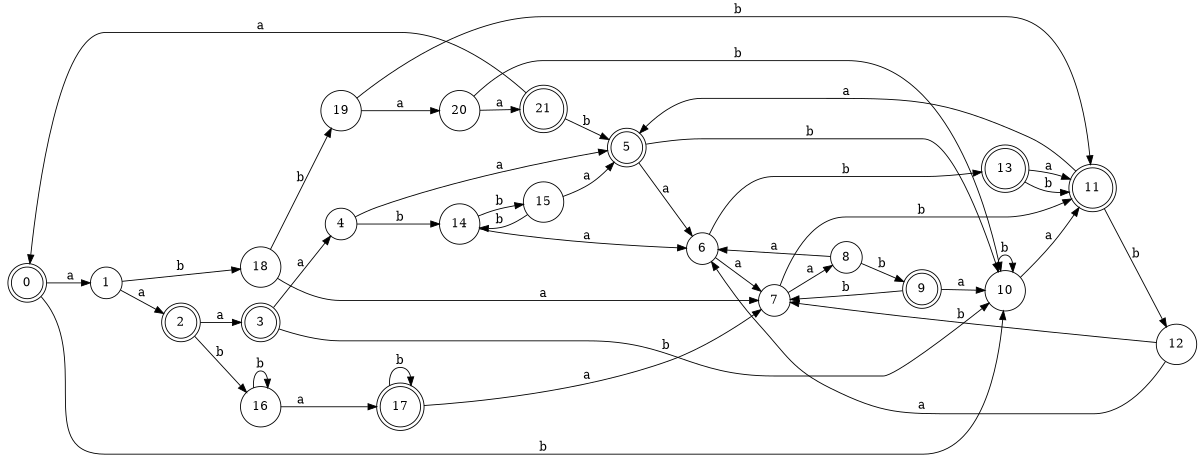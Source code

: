 digraph n18_2 {
__start0 [label="" shape="none"];

rankdir=LR;
size="8,5";

s0 [style="rounded,filled", color="black", fillcolor="white" shape="doublecircle", label="0"];
s1 [style="filled", color="black", fillcolor="white" shape="circle", label="1"];
s2 [style="rounded,filled", color="black", fillcolor="white" shape="doublecircle", label="2"];
s3 [style="rounded,filled", color="black", fillcolor="white" shape="doublecircle", label="3"];
s4 [style="filled", color="black", fillcolor="white" shape="circle", label="4"];
s5 [style="rounded,filled", color="black", fillcolor="white" shape="doublecircle", label="5"];
s6 [style="filled", color="black", fillcolor="white" shape="circle", label="6"];
s7 [style="filled", color="black", fillcolor="white" shape="circle", label="7"];
s8 [style="filled", color="black", fillcolor="white" shape="circle", label="8"];
s9 [style="rounded,filled", color="black", fillcolor="white" shape="doublecircle", label="9"];
s10 [style="filled", color="black", fillcolor="white" shape="circle", label="10"];
s11 [style="rounded,filled", color="black", fillcolor="white" shape="doublecircle", label="11"];
s12 [style="filled", color="black", fillcolor="white" shape="circle", label="12"];
s13 [style="rounded,filled", color="black", fillcolor="white" shape="doublecircle", label="13"];
s14 [style="filled", color="black", fillcolor="white" shape="circle", label="14"];
s15 [style="filled", color="black", fillcolor="white" shape="circle", label="15"];
s16 [style="filled", color="black", fillcolor="white" shape="circle", label="16"];
s17 [style="rounded,filled", color="black", fillcolor="white" shape="doublecircle", label="17"];
s18 [style="filled", color="black", fillcolor="white" shape="circle", label="18"];
s19 [style="filled", color="black", fillcolor="white" shape="circle", label="19"];
s20 [style="filled", color="black", fillcolor="white" shape="circle", label="20"];
s21 [style="rounded,filled", color="black", fillcolor="white" shape="doublecircle", label="21"];
s0 -> s1 [label="a"];
s0 -> s10 [label="b"];
s1 -> s2 [label="a"];
s1 -> s18 [label="b"];
s2 -> s3 [label="a"];
s2 -> s16 [label="b"];
s3 -> s4 [label="a"];
s3 -> s10 [label="b"];
s4 -> s5 [label="a"];
s4 -> s14 [label="b"];
s5 -> s6 [label="a"];
s5 -> s10 [label="b"];
s6 -> s7 [label="a"];
s6 -> s13 [label="b"];
s7 -> s8 [label="a"];
s7 -> s11 [label="b"];
s8 -> s6 [label="a"];
s8 -> s9 [label="b"];
s9 -> s10 [label="a"];
s9 -> s7 [label="b"];
s10 -> s11 [label="a"];
s10 -> s10 [label="b"];
s11 -> s5 [label="a"];
s11 -> s12 [label="b"];
s12 -> s6 [label="a"];
s12 -> s7 [label="b"];
s13 -> s11 [label="a"];
s13 -> s11 [label="b"];
s14 -> s6 [label="a"];
s14 -> s15 [label="b"];
s15 -> s5 [label="a"];
s15 -> s14 [label="b"];
s16 -> s17 [label="a"];
s16 -> s16 [label="b"];
s17 -> s7 [label="a"];
s17 -> s17 [label="b"];
s18 -> s7 [label="a"];
s18 -> s19 [label="b"];
s19 -> s20 [label="a"];
s19 -> s11 [label="b"];
s20 -> s21 [label="a"];
s20 -> s10 [label="b"];
s21 -> s0 [label="a"];
s21 -> s5 [label="b"];

}